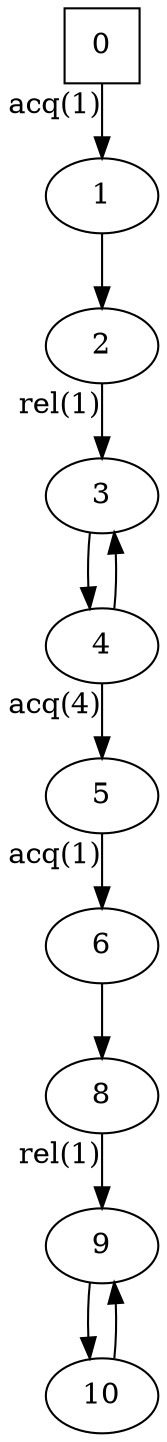 digraph auto_0{
0[shape=square];
1;
2;
3;
4;
5;
6;
8;
9;
10;
8 -> 9[xlabel="rel(1)"];
3 -> 4;
0 -> 1[xlabel="acq(1)"];
5 -> 6[xlabel="acq(1)"];
9 -> 10;
1 -> 2;
10 -> 9;
2 -> 3[xlabel="rel(1)"];
4 -> 5[xlabel="acq(4)"];
4 -> 3;
6 -> 8;
}

